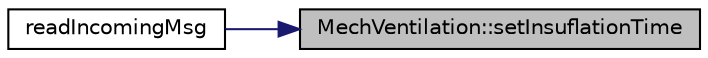 digraph "MechVentilation::setInsuflationTime"
{
 // INTERACTIVE_SVG=YES
 // LATEX_PDF_SIZE
  edge [fontname="Helvetica",fontsize="10",labelfontname="Helvetica",labelfontsize="10"];
  node [fontname="Helvetica",fontsize="10",shape=record];
  rankdir="RL";
  Node1 [label="MechVentilation::setInsuflationTime",height=0.2,width=0.4,color="black", fillcolor="grey75", style="filled", fontcolor="black",tooltip="Función de seteo de la variable _tHoldIn."];
  Node1 -> Node2 [dir="back",color="midnightblue",fontsize="10",style="solid",fontname="Helvetica"];
  Node2 [label="readIncomingMsg",height=0.2,width=0.4,color="black", fillcolor="white", style="filled",URL="$respi___esp___mit_8ino.html#ae6fa3f83b01439ad5e3ce3c898757962",tooltip="Esta función es la encargada de implementar el protocolo de comunicación con la interfaz gráfica."];
}
